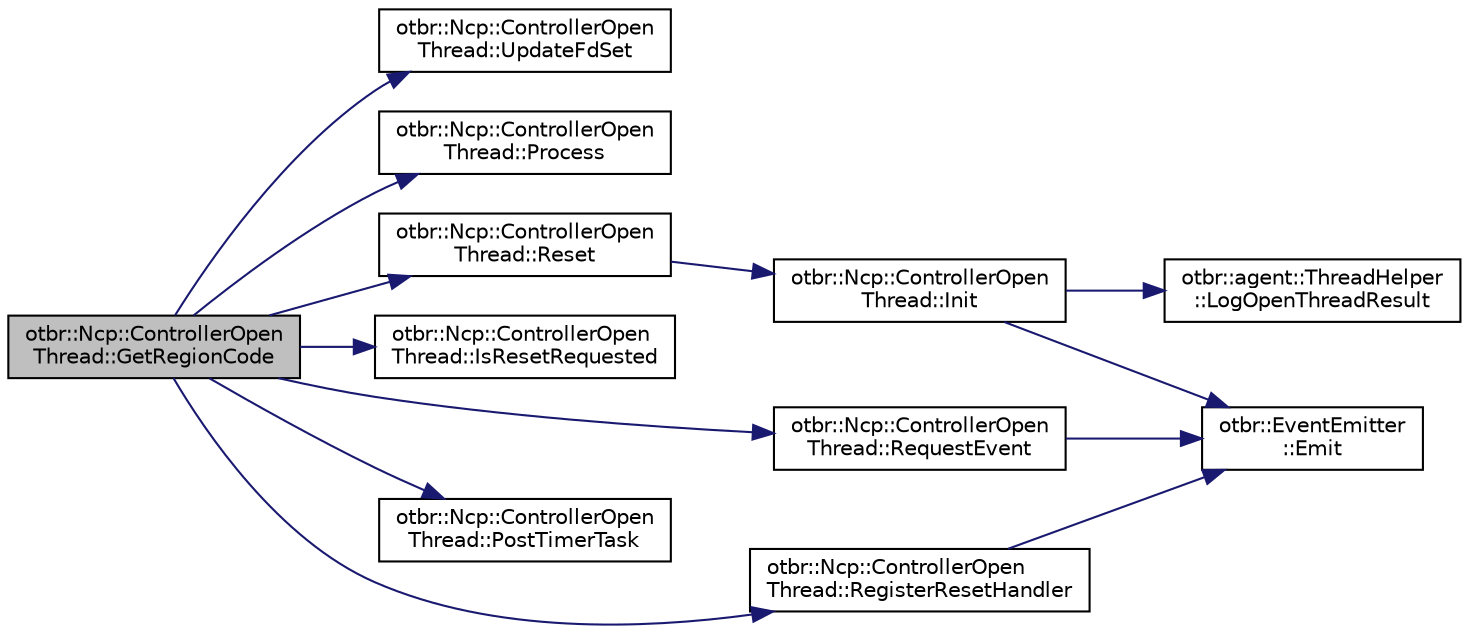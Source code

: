 digraph "otbr::Ncp::ControllerOpenThread::GetRegionCode"
{
  edge [fontname="Helvetica",fontsize="10",labelfontname="Helvetica",labelfontsize="10"];
  node [fontname="Helvetica",fontsize="10",shape=record];
  rankdir="LR";
  Node13 [label="otbr::Ncp::ControllerOpen\lThread::GetRegionCode",height=0.2,width=0.4,color="black", fillcolor="grey75", style="filled", fontcolor="black"];
  Node13 -> Node14 [color="midnightblue",fontsize="10",style="solid",fontname="Helvetica"];
  Node14 [label="otbr::Ncp::ControllerOpen\lThread::UpdateFdSet",height=0.2,width=0.4,color="black", fillcolor="white", style="filled",URL="$db/d17/classotbr_1_1Ncp_1_1ControllerOpenThread.html#a92a465227d3a56c64eef89cef6eba8a7",tooltip="This method updates the fd_set to poll. "];
  Node13 -> Node15 [color="midnightblue",fontsize="10",style="solid",fontname="Helvetica"];
  Node15 [label="otbr::Ncp::ControllerOpen\lThread::Process",height=0.2,width=0.4,color="black", fillcolor="white", style="filled",URL="$db/d17/classotbr_1_1Ncp_1_1ControllerOpenThread.html#a96cb36e3e8410a97047d8d6910e86ec9",tooltip="This method performs the Thread processing. "];
  Node13 -> Node16 [color="midnightblue",fontsize="10",style="solid",fontname="Helvetica"];
  Node16 [label="otbr::Ncp::ControllerOpen\lThread::Reset",height=0.2,width=0.4,color="black", fillcolor="white", style="filled",URL="$db/d17/classotbr_1_1Ncp_1_1ControllerOpenThread.html#a5b448faef8d2aac3fb29ad11e66959d2",tooltip="This method reset the NCP controller. "];
  Node16 -> Node17 [color="midnightblue",fontsize="10",style="solid",fontname="Helvetica"];
  Node17 [label="otbr::Ncp::ControllerOpen\lThread::Init",height=0.2,width=0.4,color="black", fillcolor="white", style="filled",URL="$db/d17/classotbr_1_1Ncp_1_1ControllerOpenThread.html#a186d75e377433267db8c08939250029c",tooltip="This method initalize the NCP controller. "];
  Node17 -> Node18 [color="midnightblue",fontsize="10",style="solid",fontname="Helvetica"];
  Node18 [label="otbr::agent::ThreadHelper\l::LogOpenThreadResult",height=0.2,width=0.4,color="black", fillcolor="white", style="filled",URL="$d4/d44/classotbr_1_1agent_1_1ThreadHelper.html#ac837164cffdebdde3040f0043da1432d",tooltip="This method logs OpenThread action result. "];
  Node17 -> Node19 [color="midnightblue",fontsize="10",style="solid",fontname="Helvetica"];
  Node19 [label="otbr::EventEmitter\l::Emit",height=0.2,width=0.4,color="black", fillcolor="white", style="filled",URL="$dd/dcb/classotbr_1_1EventEmitter.html#ac16b1dd365337036053e4b7403199fff",tooltip="This method emits an event. "];
  Node13 -> Node20 [color="midnightblue",fontsize="10",style="solid",fontname="Helvetica"];
  Node20 [label="otbr::Ncp::ControllerOpen\lThread::IsResetRequested",height=0.2,width=0.4,color="black", fillcolor="white", style="filled",URL="$db/d17/classotbr_1_1Ncp_1_1ControllerOpenThread.html#a20b7d45e89b6344fe819a830bc9f7c9c",tooltip="This method return whether reset is requested. "];
  Node13 -> Node21 [color="midnightblue",fontsize="10",style="solid",fontname="Helvetica"];
  Node21 [label="otbr::Ncp::ControllerOpen\lThread::RequestEvent",height=0.2,width=0.4,color="black", fillcolor="white", style="filled",URL="$db/d17/classotbr_1_1Ncp_1_1ControllerOpenThread.html#a8524d0ecd87b3e5c08882f84ecd823cc",tooltip="This method request the event. "];
  Node21 -> Node19 [color="midnightblue",fontsize="10",style="solid",fontname="Helvetica"];
  Node13 -> Node22 [color="midnightblue",fontsize="10",style="solid",fontname="Helvetica"];
  Node22 [label="otbr::Ncp::ControllerOpen\lThread::PostTimerTask",height=0.2,width=0.4,color="black", fillcolor="white", style="filled",URL="$db/d17/classotbr_1_1Ncp_1_1ControllerOpenThread.html#a1cf744483e00938f8b375b623709c7ce",tooltip="This method posts a task to the timer. "];
  Node13 -> Node23 [color="midnightblue",fontsize="10",style="solid",fontname="Helvetica"];
  Node23 [label="otbr::Ncp::ControllerOpen\lThread::RegisterResetHandler",height=0.2,width=0.4,color="black", fillcolor="white", style="filled",URL="$db/d17/classotbr_1_1Ncp_1_1ControllerOpenThread.html#ac48d8ebc69b8654edc2c071648d3e7a8",tooltip="This method registers a reset handler. "];
  Node23 -> Node19 [color="midnightblue",fontsize="10",style="solid",fontname="Helvetica"];
}
